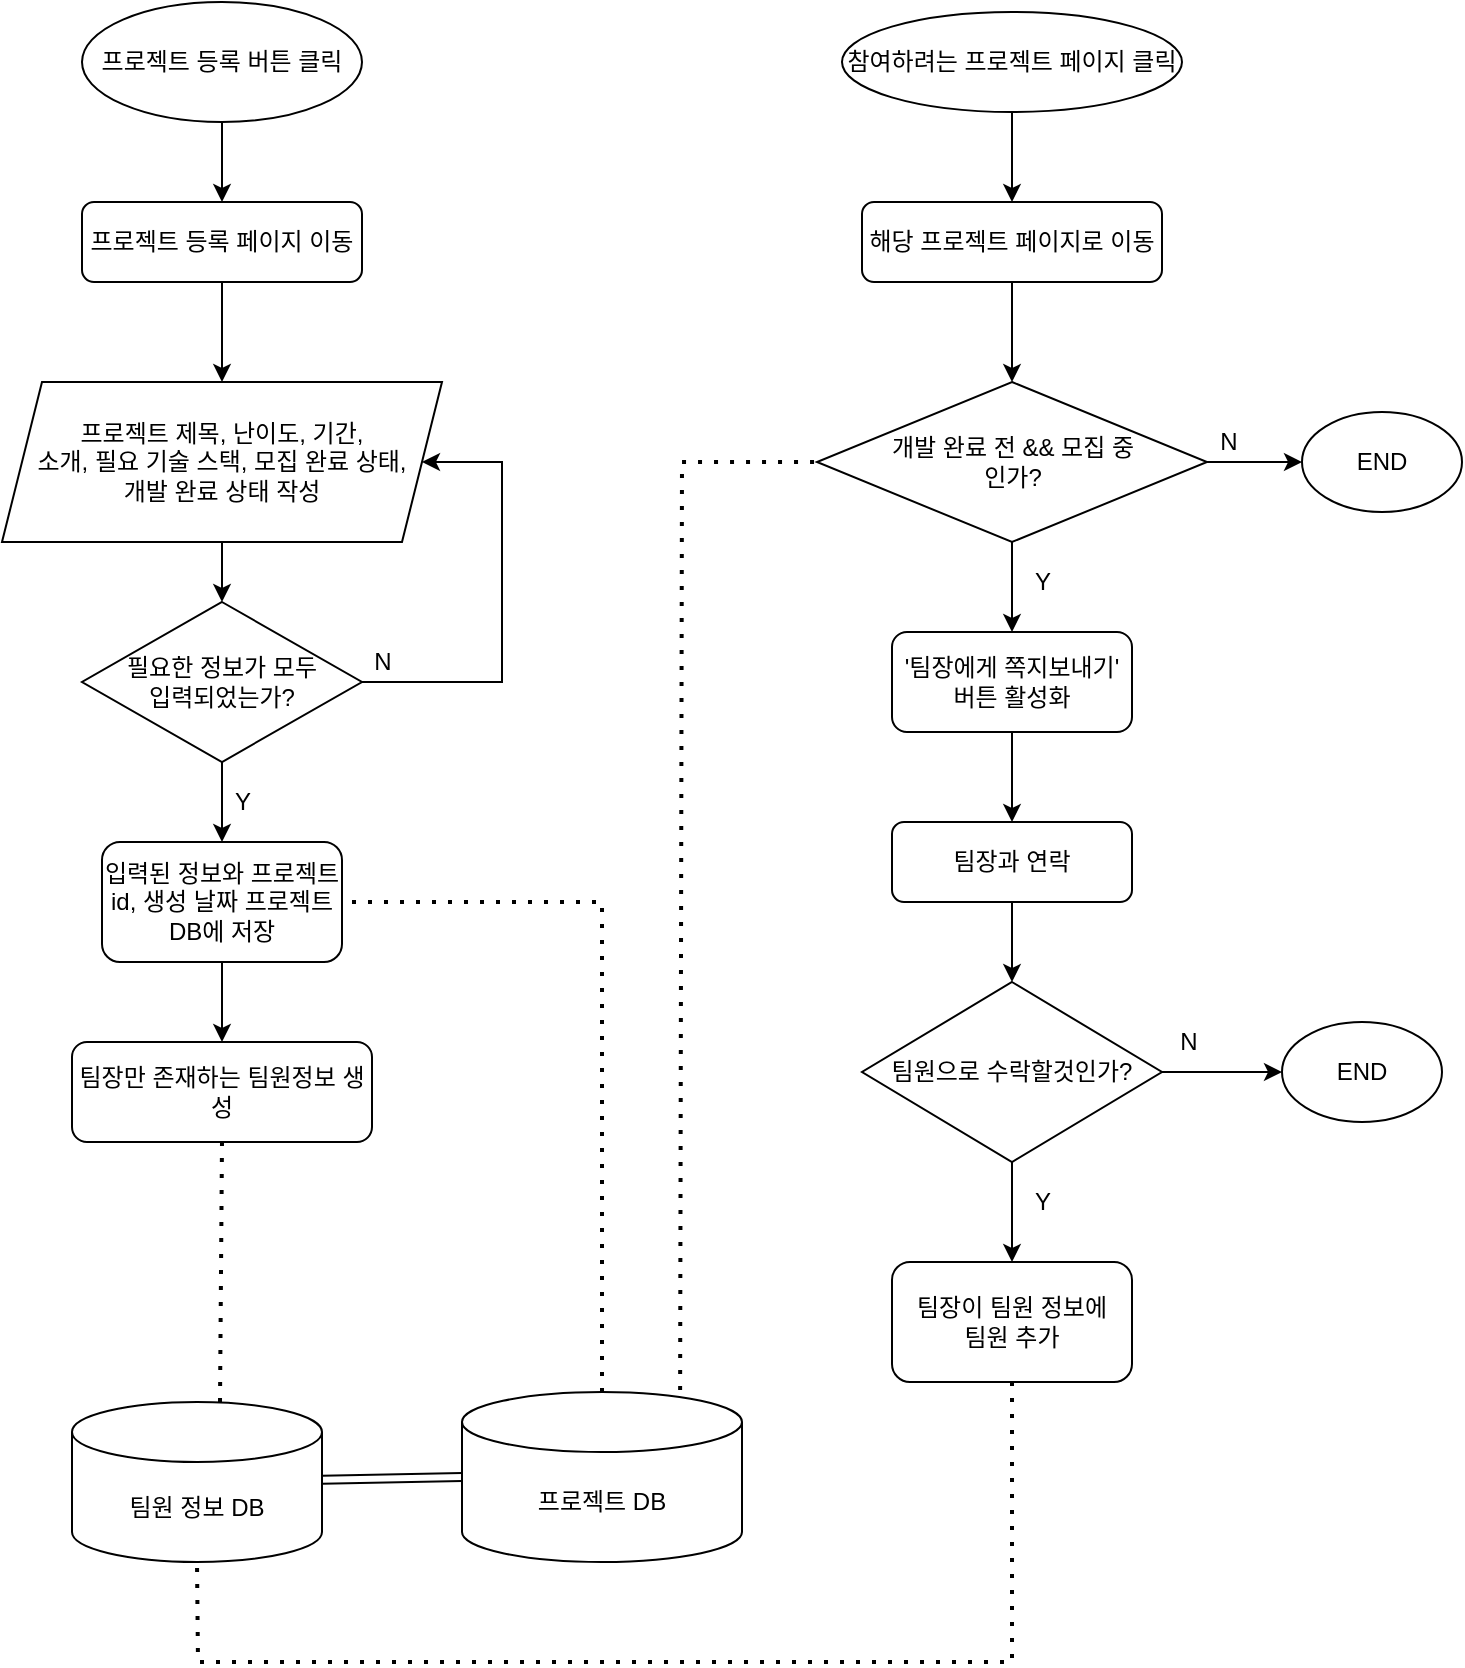 <mxfile version="17.4.0" type="github">
  <diagram id="NlS-n2yb02kFfHmvvQMq" name="Page-1">
    <mxGraphModel dx="880" dy="967" grid="1" gridSize="10" guides="1" tooltips="1" connect="1" arrows="1" fold="1" page="1" pageScale="1" pageWidth="827" pageHeight="1169" math="0" shadow="0">
      <root>
        <mxCell id="0" />
        <mxCell id="1" parent="0" />
        <mxCell id="54CzNSjKrcdXfeyjSjph-16" style="edgeStyle=orthogonalEdgeStyle;rounded=0;orthogonalLoop=1;jettySize=auto;html=1;entryX=0.5;entryY=0;entryDx=0;entryDy=0;" edge="1" parent="1" source="54CzNSjKrcdXfeyjSjph-11" target="54CzNSjKrcdXfeyjSjph-12">
          <mxGeometry relative="1" as="geometry" />
        </mxCell>
        <mxCell id="54CzNSjKrcdXfeyjSjph-11" value="프로젝트 등록 버튼 클릭" style="ellipse;whiteSpace=wrap;html=1;" vertex="1" parent="1">
          <mxGeometry x="50" y="50" width="140" height="60" as="geometry" />
        </mxCell>
        <mxCell id="54CzNSjKrcdXfeyjSjph-17" style="edgeStyle=orthogonalEdgeStyle;rounded=0;orthogonalLoop=1;jettySize=auto;html=1;entryX=0.5;entryY=0;entryDx=0;entryDy=0;" edge="1" parent="1" source="54CzNSjKrcdXfeyjSjph-12" target="54CzNSjKrcdXfeyjSjph-13">
          <mxGeometry relative="1" as="geometry" />
        </mxCell>
        <mxCell id="54CzNSjKrcdXfeyjSjph-12" value="프로젝트 등록 페이지 이동" style="rounded=1;whiteSpace=wrap;html=1;" vertex="1" parent="1">
          <mxGeometry x="50" y="150" width="140" height="40" as="geometry" />
        </mxCell>
        <mxCell id="54CzNSjKrcdXfeyjSjph-18" style="edgeStyle=orthogonalEdgeStyle;rounded=0;orthogonalLoop=1;jettySize=auto;html=1;" edge="1" parent="1" source="54CzNSjKrcdXfeyjSjph-13" target="54CzNSjKrcdXfeyjSjph-14">
          <mxGeometry relative="1" as="geometry" />
        </mxCell>
        <mxCell id="54CzNSjKrcdXfeyjSjph-13" value="프로젝트 제목, 난이도, 기간, &lt;br&gt;소개, 필요 기술 스택, 모집 완료 상태, &lt;br&gt;개발 완료 상태 작성" style="shape=parallelogram;perimeter=parallelogramPerimeter;whiteSpace=wrap;html=1;fixedSize=1;" vertex="1" parent="1">
          <mxGeometry x="10" y="240" width="220" height="80" as="geometry" />
        </mxCell>
        <mxCell id="54CzNSjKrcdXfeyjSjph-19" style="edgeStyle=orthogonalEdgeStyle;rounded=0;orthogonalLoop=1;jettySize=auto;html=1;" edge="1" parent="1" source="54CzNSjKrcdXfeyjSjph-14" target="54CzNSjKrcdXfeyjSjph-15">
          <mxGeometry relative="1" as="geometry" />
        </mxCell>
        <mxCell id="54CzNSjKrcdXfeyjSjph-20" style="edgeStyle=orthogonalEdgeStyle;rounded=0;orthogonalLoop=1;jettySize=auto;html=1;entryX=1;entryY=0.5;entryDx=0;entryDy=0;" edge="1" parent="1" source="54CzNSjKrcdXfeyjSjph-14" target="54CzNSjKrcdXfeyjSjph-13">
          <mxGeometry relative="1" as="geometry">
            <Array as="points">
              <mxPoint x="260" y="390" />
              <mxPoint x="260" y="280" />
            </Array>
          </mxGeometry>
        </mxCell>
        <mxCell id="54CzNSjKrcdXfeyjSjph-14" value="필요한 정보가 모두 &lt;br&gt;입력되었는가?" style="rhombus;whiteSpace=wrap;html=1;" vertex="1" parent="1">
          <mxGeometry x="50" y="350" width="140" height="80" as="geometry" />
        </mxCell>
        <mxCell id="54CzNSjKrcdXfeyjSjph-50" style="edgeStyle=orthogonalEdgeStyle;rounded=0;orthogonalLoop=1;jettySize=auto;html=1;entryX=0.5;entryY=0;entryDx=0;entryDy=0;" edge="1" parent="1" source="54CzNSjKrcdXfeyjSjph-15" target="54CzNSjKrcdXfeyjSjph-47">
          <mxGeometry relative="1" as="geometry" />
        </mxCell>
        <mxCell id="54CzNSjKrcdXfeyjSjph-15" value="입력된 정보와 프로젝트 id, 생성 날짜 프로젝트 DB에 저장" style="rounded=1;whiteSpace=wrap;html=1;" vertex="1" parent="1">
          <mxGeometry x="60" y="470" width="120" height="60" as="geometry" />
        </mxCell>
        <mxCell id="54CzNSjKrcdXfeyjSjph-21" value="Y" style="text;html=1;align=center;verticalAlign=middle;resizable=0;points=[];autosize=1;strokeColor=none;fillColor=none;" vertex="1" parent="1">
          <mxGeometry x="120" y="440" width="20" height="20" as="geometry" />
        </mxCell>
        <mxCell id="54CzNSjKrcdXfeyjSjph-22" value="N" style="text;html=1;align=center;verticalAlign=middle;resizable=0;points=[];autosize=1;strokeColor=none;fillColor=none;" vertex="1" parent="1">
          <mxGeometry x="190" y="370" width="20" height="20" as="geometry" />
        </mxCell>
        <mxCell id="54CzNSjKrcdXfeyjSjph-32" style="edgeStyle=orthogonalEdgeStyle;rounded=0;orthogonalLoop=1;jettySize=auto;html=1;entryX=0.5;entryY=0;entryDx=0;entryDy=0;" edge="1" parent="1" source="54CzNSjKrcdXfeyjSjph-23" target="54CzNSjKrcdXfeyjSjph-24">
          <mxGeometry relative="1" as="geometry" />
        </mxCell>
        <mxCell id="54CzNSjKrcdXfeyjSjph-23" value="참여하려는 프로젝트 페이지 클릭" style="ellipse;whiteSpace=wrap;html=1;" vertex="1" parent="1">
          <mxGeometry x="430" y="55" width="170" height="50" as="geometry" />
        </mxCell>
        <mxCell id="54CzNSjKrcdXfeyjSjph-33" style="edgeStyle=orthogonalEdgeStyle;rounded=0;orthogonalLoop=1;jettySize=auto;html=1;entryX=0.5;entryY=0;entryDx=0;entryDy=0;" edge="1" parent="1" source="54CzNSjKrcdXfeyjSjph-24" target="54CzNSjKrcdXfeyjSjph-26">
          <mxGeometry relative="1" as="geometry" />
        </mxCell>
        <mxCell id="54CzNSjKrcdXfeyjSjph-24" value="해당 프로젝트 페이지로 이동" style="rounded=1;whiteSpace=wrap;html=1;" vertex="1" parent="1">
          <mxGeometry x="440" y="150" width="150" height="40" as="geometry" />
        </mxCell>
        <mxCell id="54CzNSjKrcdXfeyjSjph-34" style="edgeStyle=orthogonalEdgeStyle;rounded=0;orthogonalLoop=1;jettySize=auto;html=1;entryX=0.5;entryY=0;entryDx=0;entryDy=0;" edge="1" parent="1" source="54CzNSjKrcdXfeyjSjph-26" target="54CzNSjKrcdXfeyjSjph-27">
          <mxGeometry relative="1" as="geometry" />
        </mxCell>
        <mxCell id="54CzNSjKrcdXfeyjSjph-42" style="edgeStyle=orthogonalEdgeStyle;rounded=0;orthogonalLoop=1;jettySize=auto;html=1;entryX=0;entryY=0.5;entryDx=0;entryDy=0;" edge="1" parent="1" source="54CzNSjKrcdXfeyjSjph-26" target="54CzNSjKrcdXfeyjSjph-40">
          <mxGeometry relative="1" as="geometry" />
        </mxCell>
        <mxCell id="54CzNSjKrcdXfeyjSjph-26" value="개발 완료 전 &amp;amp;&amp;amp; 모집 중&lt;br&gt;인가?" style="rhombus;whiteSpace=wrap;html=1;" vertex="1" parent="1">
          <mxGeometry x="417.5" y="240" width="195" height="80" as="geometry" />
        </mxCell>
        <mxCell id="54CzNSjKrcdXfeyjSjph-35" style="edgeStyle=orthogonalEdgeStyle;rounded=0;orthogonalLoop=1;jettySize=auto;html=1;entryX=0.5;entryY=0;entryDx=0;entryDy=0;" edge="1" parent="1" source="54CzNSjKrcdXfeyjSjph-27" target="54CzNSjKrcdXfeyjSjph-28">
          <mxGeometry relative="1" as="geometry" />
        </mxCell>
        <mxCell id="54CzNSjKrcdXfeyjSjph-27" value="&#39;팀장에게 쪽지보내기&#39; &lt;br&gt;버튼 활성화" style="rounded=1;whiteSpace=wrap;html=1;" vertex="1" parent="1">
          <mxGeometry x="455" y="365" width="120" height="50" as="geometry" />
        </mxCell>
        <mxCell id="54CzNSjKrcdXfeyjSjph-36" style="edgeStyle=orthogonalEdgeStyle;rounded=0;orthogonalLoop=1;jettySize=auto;html=1;" edge="1" parent="1" source="54CzNSjKrcdXfeyjSjph-28" target="54CzNSjKrcdXfeyjSjph-29">
          <mxGeometry relative="1" as="geometry" />
        </mxCell>
        <mxCell id="54CzNSjKrcdXfeyjSjph-28" value="팀장과 연락" style="rounded=1;whiteSpace=wrap;html=1;" vertex="1" parent="1">
          <mxGeometry x="455" y="460" width="120" height="40" as="geometry" />
        </mxCell>
        <mxCell id="54CzNSjKrcdXfeyjSjph-37" style="edgeStyle=orthogonalEdgeStyle;rounded=0;orthogonalLoop=1;jettySize=auto;html=1;entryX=0.5;entryY=0;entryDx=0;entryDy=0;" edge="1" parent="1" source="54CzNSjKrcdXfeyjSjph-29" target="54CzNSjKrcdXfeyjSjph-30">
          <mxGeometry relative="1" as="geometry" />
        </mxCell>
        <mxCell id="54CzNSjKrcdXfeyjSjph-38" style="edgeStyle=orthogonalEdgeStyle;rounded=0;orthogonalLoop=1;jettySize=auto;html=1;entryX=0;entryY=0.5;entryDx=0;entryDy=0;" edge="1" parent="1" source="54CzNSjKrcdXfeyjSjph-29" target="54CzNSjKrcdXfeyjSjph-31">
          <mxGeometry relative="1" as="geometry" />
        </mxCell>
        <mxCell id="54CzNSjKrcdXfeyjSjph-29" value="팀원으로 수락할것인가?" style="rhombus;whiteSpace=wrap;html=1;" vertex="1" parent="1">
          <mxGeometry x="440" y="540" width="150" height="90" as="geometry" />
        </mxCell>
        <mxCell id="54CzNSjKrcdXfeyjSjph-30" value="팀장이 팀원 정보에&lt;br&gt;팀원 추가" style="rounded=1;whiteSpace=wrap;html=1;" vertex="1" parent="1">
          <mxGeometry x="455" y="680" width="120" height="60" as="geometry" />
        </mxCell>
        <mxCell id="54CzNSjKrcdXfeyjSjph-31" value="END" style="ellipse;whiteSpace=wrap;html=1;" vertex="1" parent="1">
          <mxGeometry x="650" y="560" width="80" height="50" as="geometry" />
        </mxCell>
        <mxCell id="54CzNSjKrcdXfeyjSjph-40" value="END" style="ellipse;whiteSpace=wrap;html=1;" vertex="1" parent="1">
          <mxGeometry x="660" y="255" width="80" height="50" as="geometry" />
        </mxCell>
        <mxCell id="54CzNSjKrcdXfeyjSjph-43" value="Y" style="text;html=1;align=center;verticalAlign=middle;resizable=0;points=[];autosize=1;strokeColor=none;fillColor=none;" vertex="1" parent="1">
          <mxGeometry x="520" y="330" width="20" height="20" as="geometry" />
        </mxCell>
        <mxCell id="54CzNSjKrcdXfeyjSjph-44" value="Y" style="text;html=1;align=center;verticalAlign=middle;resizable=0;points=[];autosize=1;strokeColor=none;fillColor=none;" vertex="1" parent="1">
          <mxGeometry x="520" y="640" width="20" height="20" as="geometry" />
        </mxCell>
        <mxCell id="54CzNSjKrcdXfeyjSjph-45" value="N" style="text;html=1;align=center;verticalAlign=middle;resizable=0;points=[];autosize=1;strokeColor=none;fillColor=none;" vertex="1" parent="1">
          <mxGeometry x="612.5" y="260" width="20" height="20" as="geometry" />
        </mxCell>
        <mxCell id="54CzNSjKrcdXfeyjSjph-46" value="N" style="text;html=1;align=center;verticalAlign=middle;resizable=0;points=[];autosize=1;strokeColor=none;fillColor=none;" vertex="1" parent="1">
          <mxGeometry x="592.5" y="560" width="20" height="20" as="geometry" />
        </mxCell>
        <mxCell id="54CzNSjKrcdXfeyjSjph-47" value="팀장만 존재하는 팀원정보 생성" style="rounded=1;whiteSpace=wrap;html=1;" vertex="1" parent="1">
          <mxGeometry x="45" y="570" width="150" height="50" as="geometry" />
        </mxCell>
        <mxCell id="54CzNSjKrcdXfeyjSjph-51" value="팀원 정보 DB" style="shape=cylinder3;whiteSpace=wrap;html=1;boundedLbl=1;backgroundOutline=1;size=15;" vertex="1" parent="1">
          <mxGeometry x="45" y="750" width="125" height="80" as="geometry" />
        </mxCell>
        <mxCell id="54CzNSjKrcdXfeyjSjph-52" value="프로젝트 DB" style="shape=cylinder3;whiteSpace=wrap;html=1;boundedLbl=1;backgroundOutline=1;size=15;" vertex="1" parent="1">
          <mxGeometry x="240" y="745" width="140" height="85" as="geometry" />
        </mxCell>
        <mxCell id="54CzNSjKrcdXfeyjSjph-53" value="" style="endArrow=none;dashed=1;html=1;dashPattern=1 3;strokeWidth=2;rounded=0;entryX=0.5;entryY=1;entryDx=0;entryDy=0;exitX=0.592;exitY=0;exitDx=0;exitDy=0;exitPerimeter=0;" edge="1" parent="1" source="54CzNSjKrcdXfeyjSjph-51" target="54CzNSjKrcdXfeyjSjph-47">
          <mxGeometry width="50" height="50" relative="1" as="geometry">
            <mxPoint x="120" y="740" as="sourcePoint" />
            <mxPoint x="150" y="650" as="targetPoint" />
          </mxGeometry>
        </mxCell>
        <mxCell id="54CzNSjKrcdXfeyjSjph-54" value="" style="endArrow=none;dashed=1;html=1;dashPattern=1 3;strokeWidth=2;rounded=0;exitX=0.5;exitY=0;exitDx=0;exitDy=0;exitPerimeter=0;entryX=1;entryY=0.5;entryDx=0;entryDy=0;" edge="1" parent="1" source="54CzNSjKrcdXfeyjSjph-52" target="54CzNSjKrcdXfeyjSjph-15">
          <mxGeometry width="50" height="50" relative="1" as="geometry">
            <mxPoint x="420" y="720" as="sourcePoint" />
            <mxPoint x="470" y="670" as="targetPoint" />
            <Array as="points">
              <mxPoint x="310" y="500" />
            </Array>
          </mxGeometry>
        </mxCell>
        <mxCell id="54CzNSjKrcdXfeyjSjph-55" value="" style="endArrow=none;dashed=1;html=1;dashPattern=1 3;strokeWidth=2;rounded=0;exitX=0.5;exitY=1;exitDx=0;exitDy=0;entryX=0.5;entryY=1;entryDx=0;entryDy=0;entryPerimeter=0;" edge="1" parent="1" source="54CzNSjKrcdXfeyjSjph-30" target="54CzNSjKrcdXfeyjSjph-51">
          <mxGeometry width="50" height="50" relative="1" as="geometry">
            <mxPoint x="420" y="720" as="sourcePoint" />
            <mxPoint x="470" y="670" as="targetPoint" />
            <Array as="points">
              <mxPoint x="515" y="880" />
              <mxPoint x="108" y="880" />
            </Array>
          </mxGeometry>
        </mxCell>
        <mxCell id="54CzNSjKrcdXfeyjSjph-56" value="" style="endArrow=none;dashed=1;html=1;dashPattern=1 3;strokeWidth=2;rounded=0;exitX=0.779;exitY=-0.012;exitDx=0;exitDy=0;exitPerimeter=0;entryX=0;entryY=0.5;entryDx=0;entryDy=0;" edge="1" parent="1" source="54CzNSjKrcdXfeyjSjph-52" target="54CzNSjKrcdXfeyjSjph-26">
          <mxGeometry width="50" height="50" relative="1" as="geometry">
            <mxPoint x="420" y="580" as="sourcePoint" />
            <mxPoint x="470" y="530" as="targetPoint" />
            <Array as="points">
              <mxPoint x="350" y="280" />
            </Array>
          </mxGeometry>
        </mxCell>
        <mxCell id="54CzNSjKrcdXfeyjSjph-57" value="" style="shape=link;html=1;rounded=0;entryX=0;entryY=0.5;entryDx=0;entryDy=0;entryPerimeter=0;" edge="1" parent="1" source="54CzNSjKrcdXfeyjSjph-51" target="54CzNSjKrcdXfeyjSjph-52">
          <mxGeometry width="100" relative="1" as="geometry">
            <mxPoint x="170" y="800" as="sourcePoint" />
            <mxPoint x="240" y="800" as="targetPoint" />
          </mxGeometry>
        </mxCell>
      </root>
    </mxGraphModel>
  </diagram>
</mxfile>
